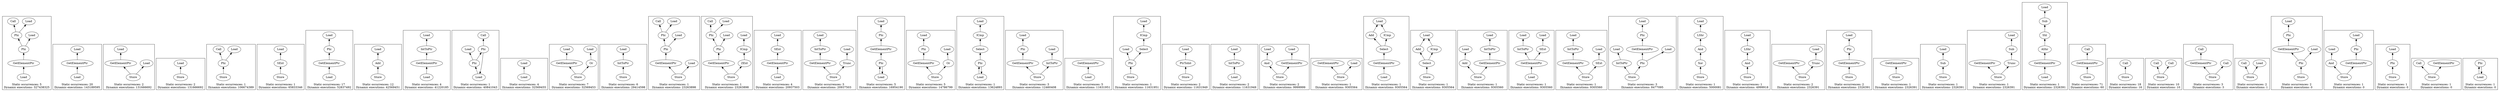strict digraph {
rankdir=BT
subgraph {
"0_48" [label="GetElementPtr"]
"0_47" [label="Phi"]
"0_48" -> "0_47"
{
rank=min
"0_49" [label="Load"]
}
"0_49" -> "0_48"
"0_100" [label="Phi"]
"0_89" [label="Call"]
"0_100" -> "0_89"
"0_98" [label="Load"]
"0_100" -> "0_98"
"0_44" [label="Load"]
"0_47" -> "0_44"
"0_47" -> "0_100"
cluster=true
label="Static occurrences: 5\nDynamic executions: 327438325"
}
subgraph {
"1_87" [label="GetElementPtr"]
"1_86" [label="Load"]
"1_87" -> "1_86"
{
rank=min
"1_88" [label="Load"]
}
"1_88" -> "1_87"
cluster=true
label="Static occurrences: 20\nDynamic executions: 143189595"
}
subgraph {
"2_92" [label="GetElementPtr"]
"2_91" [label="Load"]
"2_92" -> "2_91"
{
rank=min
"2_93" [label="Store"]
}
"2_93" -> "2_92"
"2_90" [label="Load"]
"2_93" -> "2_90"
cluster=true
label="Static occurrences: 2\nDynamic executions: 131666692"
}
subgraph {
{
rank=min
"3_66" [label="Store"]
}
"3_65" [label="Load"]
"3_66" -> "3_65"
cluster=true
label="Static occurrences: 2\nDynamic executions: 131666692"
}
subgraph {
"4_100" [label="Phi"]
"4_89" [label="Call"]
"4_100" -> "4_89"
"4_98" [label="Load"]
"4_100" -> "4_98"
{
rank=min
"4_101" [label="Store"]
}
"4_101" -> "4_100"
cluster=true
label="Static occurrences: 1\nDynamic executions: 106674389"
}
subgraph {
"5_62" [label="SExt"]
"5_61" [label="Load"]
"5_62" -> "5_61"
{
rank=min
"5_63" [label="Store"]
}
"5_63" -> "5_62"
cluster=true
label="Static occurrences: 1\nDynamic executions: 65833346"
}
subgraph {
"6_146" [label="GetElementPtr"]
"6_141" [label="Phi"]
"6_146" -> "6_141"
{
rank=min
"6_147" [label="Load"]
}
"6_147" -> "6_146"
"6_139" [label="Load"]
"6_141" -> "6_139"
cluster=true
label="Static occurrences: 17\nDynamic executions: 52837492"
}
subgraph {
"7_34" [label="Add"]
"7_33" [label="Load"]
"7_34" -> "7_33"
{
rank=min
"7_35" [label="Store"]
}
"7_35" -> "7_34"
cluster=true
label="Static occurrences: 12\nDynamic executions: 42569451"
}
subgraph {
"8_373" [label="GetElementPtr"]
"8_372" [label="IntToPtr"]
"8_373" -> "8_372"
"8_369" [label="Load"]
"8_372" -> "8_369"
{
rank=min
"8_374" [label="Load"]
}
"8_374" -> "8_373"
cluster=true
label="Static occurrences: 4\nDynamic executions: 41220185"
}
subgraph {
{
rank=min
"9_98" [label="Load"]
}
"9_47" [label="Phi"]
"9_98" -> "9_47"
"9_100" [label="Phi"]
"9_89" [label="Call"]
"9_100" -> "9_89"
"9_100" -> "9_98"
"9_44" [label="Load"]
"9_47" -> "9_44"
"9_47" -> "9_100"
cluster=true
label="Static occurrences: 1\nDynamic executions: 40841043"
}
subgraph {
{
rank=min
"10_53" [label="Load"]
}
"10_52" [label="Load"]
"10_53" -> "10_52"
cluster=true
label="Static occurrences: 4\nDynamic executions: 32569455"
}
subgraph {
"11_106" [label="GetElementPtr"]
"11_105" [label="Load"]
"11_106" -> "11_105"
"11_108" [label="Or"]
"11_107" [label="Load"]
"11_108" -> "11_107"
{
rank=min
"11_109" [label="Store"]
}
"11_109" -> "11_106"
"11_109" -> "11_108"
cluster=true
label="Static occurrences: 7\nDynamic executions: 32569453"
}
subgraph {
"12_372" [label="IntToPtr"]
"12_369" [label="Load"]
"12_372" -> "12_369"
{
rank=min
"12_397" [label="Store"]
}
"12_397" -> "12_372"
cluster=true
label="Static occurrences: 6\nDynamic executions: 29414598"
}
subgraph {
"13_51" [label="GetElementPtr"]
"13_47" [label="Phi"]
"13_51" -> "13_47"
"13_100" [label="Phi"]
"13_89" [label="Call"]
"13_100" -> "13_89"
"13_98" [label="Load"]
"13_100" -> "13_98"
"13_44" [label="Load"]
"13_47" -> "13_44"
"13_47" -> "13_100"
{
rank=min
"13_54" [label="Store"]
}
"13_54" -> "13_51"
"13_53" [label="Load"]
"13_54" -> "13_53"
cluster=true
label="Static occurrences: 1\nDynamic executions: 23263898"
}
subgraph {
"14_48" [label="GetElementPtr"]
"14_47" [label="Phi"]
"14_48" -> "14_47"
"14_55" [label="ICmp"]
"14_53" [label="Load"]
"14_55" -> "14_53"
"14_100" [label="Phi"]
"14_89" [label="Call"]
"14_100" -> "14_89"
"14_98" [label="Load"]
"14_100" -> "14_98"
"14_44" [label="Load"]
"14_47" -> "14_44"
"14_47" -> "14_100"
{
rank=min
"14_57" [label="Store"]
}
"14_57" -> "14_48"
"14_56" [label="ZExt"]
"14_57" -> "14_56"
"14_56" -> "14_55"
cluster=true
label="Static occurrences: 1\nDynamic executions: 23263898"
}
subgraph {
"15_166" [label="GetElementPtr"]
"15_165" [label="SExt"]
"15_166" -> "15_165"
{
rank=min
"15_167" [label="Load"]
}
"15_167" -> "15_166"
"15_161" [label="Load"]
"15_165" -> "15_161"
cluster=true
label="Static occurrences: 4\nDynamic executions: 20937503"
}
subgraph {
"16_380" [label="GetElementPtr"]
"16_372" [label="IntToPtr"]
"16_380" -> "16_372"
"16_369" [label="Load"]
"16_372" -> "16_369"
{
rank=min
"16_400" [label="Store"]
}
"16_400" -> "16_380"
"16_399" [label="Trunc"]
"16_400" -> "16_399"
"16_398" [label="Load"]
"16_399" -> "16_398"
cluster=true
label="Static occurrences: 3\nDynamic executions: 20937503"
}
subgraph {
"17_181" [label="GetElementPtr"]
"17_169" [label="Phi"]
"17_181" -> "17_169"
{
rank=min
"17_200" [label="Load"]
}
"17_199" [label="Phi"]
"17_200" -> "17_199"
"17_199" -> "17_181"
"17_199" -> "17_200"
"17_167" [label="Load"]
"17_169" -> "17_167"
cluster=true
label="Static occurrences: 5\nDynamic executions: 16954190"
}
subgraph {
"18_186" [label="GetElementPtr"]
"18_169" [label="Phi"]
"18_186" -> "18_169"
"18_188" [label="Or"]
"18_187" [label="Load"]
"18_188" -> "18_187"
"18_167" [label="Load"]
"18_169" -> "18_167"
{
rank=min
"18_189" [label="Store"]
}
"18_189" -> "18_186"
"18_189" -> "18_188"
cluster=true
label="Static occurrences: 5\nDynamic executions: 14786799"
}
subgraph {
"19_359" [label="ICmp"]
"19_358" [label="Load"]
"19_359" -> "19_358"
{
rank=min
"19_364" [label="Load"]
}
"19_363" [label="Phi"]
"19_364" -> "19_363"
"19_363" -> "19_364"
"19_360" [label="Select"]
"19_363" -> "19_360"
"19_360" -> "19_359"
cluster=true
label="Static occurrences: 1\nDynamic executions: 13624893"
}
subgraph {
"20_401" [label="GetElementPtr"]
"20_389" [label="Phi"]
"20_401" -> "20_389"
"20_372" [label="IntToPtr"]
"20_369" [label="Load"]
"20_372" -> "20_369"
"20_387" [label="Load"]
"20_389" -> "20_387"
{
rank=min
"20_405" [label="Store"]
}
"20_405" -> "20_401"
"20_405" -> "20_372"
cluster=true
label="Static occurrences: 3\nDynamic executions: 12460408"
}
subgraph {
{
rank=min
"21_126" [label="Load"]
}
"21_125" [label="GetElementPtr"]
"21_126" -> "21_125"
cluster=true
label="Static occurrences: 5\nDynamic executions: 11631951"
}
subgraph {
"22_359" [label="ICmp"]
"22_358" [label="Load"]
"22_359" -> "22_358"
"22_363" [label="Phi"]
"22_364" [label="Load"]
"22_363" -> "22_364"
"22_360" [label="Select"]
"22_363" -> "22_360"
"22_360" -> "22_359"
{
rank=min
"22_367" [label="Store"]
}
"22_367" -> "22_363"
cluster=true
label="Static occurrences: 1\nDynamic executions: 11631951"
}
subgraph {
"23_378" [label="PtrToInt"]
"23_377" [label="Load"]
"23_378" -> "23_377"
{
rank=min
"23_379" [label="Store"]
}
"23_379" -> "23_378"
cluster=true
label="Static occurrences: 2\nDynamic executions: 11631949"
}
subgraph {
"24_372" [label="IntToPtr"]
"24_369" [label="Load"]
"24_372" -> "24_369"
{
rank=min
"24_377" [label="Load"]
}
"24_377" -> "24_372"
cluster=true
label="Static occurrences: 2\nDynamic executions: 11631949"
}
subgraph {
"25_246" [label="And"]
"25_245" [label="Load"]
"25_246" -> "25_245"
"25_244" [label="GetElementPtr"]
"25_239" [label="Load"]
"25_244" -> "25_239"
{
rank=min
"25_247" [label="Store"]
}
"25_247" -> "25_246"
"25_247" -> "25_244"
cluster=true
label="Static occurrences: 2\nDynamic executions: 9999999"
}
subgraph {
{
rank=min
"26_303" [label="Store"]
}
"26_302" [label="GetElementPtr"]
"26_303" -> "26_302"
"26_301" [label="Load"]
"26_303" -> "26_301"
cluster=true
label="Static occurrences: 1\nDynamic executions: 9305564"
}
subgraph {
"27_296" [label="Add"]
"27_295" [label="Load"]
"27_296" -> "27_295"
"27_300" [label="GetElementPtr"]
"27_298" [label="Select"]
"27_300" -> "27_298"
"27_297" [label="ICmp"]
"27_297" -> "27_295"
{
rank=min
"27_301" [label="Load"]
}
"27_301" -> "27_300"
"27_298" -> "27_296"
"27_298" -> "27_297"
cluster=true
label="Static occurrences: 1\nDynamic executions: 9305564"
}
subgraph {
"28_296" [label="Add"]
"28_295" [label="Load"]
"28_296" -> "28_295"
"28_297" [label="ICmp"]
"28_297" -> "28_295"
"28_298" [label="Select"]
"28_298" -> "28_296"
"28_298" -> "28_297"
{
rank=min
"28_299" [label="Store"]
}
"28_299" -> "28_298"
cluster=true
label="Static occurrences: 1\nDynamic executions: 9305564"
}
subgraph {
"29_440" [label="Add"]
"29_374" [label="Load"]
"29_440" -> "29_374"
"29_373" [label="GetElementPtr"]
"29_372" [label="IntToPtr"]
"29_373" -> "29_372"
"29_369" [label="Load"]
"29_372" -> "29_369"
{
rank=min
"29_441" [label="Store"]
}
"29_441" -> "29_440"
"29_441" -> "29_373"
cluster=true
label="Static occurrences: 1\nDynamic executions: 9305560"
}
subgraph {
"30_435" [label="GetElementPtr"]
"30_372" [label="IntToPtr"]
"30_435" -> "30_372"
"30_434" [label="SExt"]
"30_435" -> "30_434"
"30_369" [label="Load"]
"30_372" -> "30_369"
{
rank=min
"30_436" [label="Load"]
}
"30_436" -> "30_435"
"30_374" [label="Load"]
"30_434" -> "30_374"
cluster=true
label="Static occurrences: 1\nDynamic executions: 9305560"
}
subgraph {
"31_438" [label="GetElementPtr"]
"31_430" [label="IntToPtr"]
"31_438" -> "31_430"
"31_427" [label="Load"]
"31_430" -> "31_427"
"31_437" [label="SExt"]
"31_436" [label="Load"]
"31_437" -> "31_436"
{
rank=min
"31_439" [label="Store"]
}
"31_439" -> "31_438"
"31_439" -> "31_437"
cluster=true
label="Static occurrences: 1\nDynamic executions: 9305560"
}
subgraph {
"32_401" [label="GetElementPtr"]
"32_389" [label="Phi"]
"32_401" -> "32_389"
"32_372" [label="IntToPtr"]
"32_369" [label="Load"]
"32_372" -> "32_369"
"32_419" [label="Phi"]
"32_419" -> "32_401"
"32_420" [label="Load"]
"32_419" -> "32_420"
"32_387" [label="Load"]
"32_389" -> "32_387"
{
rank=min
"32_423" [label="Store"]
}
"32_423" -> "32_372"
"32_423" -> "32_419"
cluster=true
label="Static occurrences: 3\nDynamic executions: 8477095"
}
subgraph {
"33_236" [label="And"]
"33_235" [label="LShr"]
"33_236" -> "33_235"
"33_232" [label="Load"]
"33_235" -> "33_232"
{
rank=min
"33_257" [label="Store"]
}
"33_256" [label="Xor"]
"33_257" -> "33_256"
"33_256" -> "33_236"
cluster=true
label="Static occurrences: 1\nDynamic executions: 5000081"
}
subgraph {
"34_236" [label="And"]
"34_235" [label="LShr"]
"34_236" -> "34_235"
"34_232" [label="Load"]
"34_235" -> "34_232"
{
rank=min
"34_238" [label="Store"]
}
"34_238" -> "34_236"
cluster=true
label="Static occurrences: 1\nDynamic executions: 4999918"
}
subgraph {
{
rank=min
"35_180" [label="Store"]
}
"35_160" [label="GetElementPtr"]
"35_180" -> "35_160"
"35_179" [label="Trunc"]
"35_180" -> "35_179"
"35_178" [label="Load"]
"35_179" -> "35_178"
cluster=true
label="Static occurrences: 2\nDynamic executions: 2326391"
}
subgraph {
"36_181" [label="GetElementPtr"]
"36_169" [label="Phi"]
"36_181" -> "36_169"
"36_167" [label="Load"]
"36_169" -> "36_167"
{
rank=min
"36_185" [label="Store"]
}
"36_185" -> "36_181"
cluster=true
label="Static occurrences: 2\nDynamic executions: 2326391"
}
subgraph {
{
rank=min
"37_292" [label="Store"]
}
"37_291" [label="GetElementPtr"]
"37_292" -> "37_291"
cluster=true
label="Static occurrences: 1\nDynamic executions: 2326391"
}
subgraph {
{
rank=min
"38_287" [label="Store"]
}
"38_286" [label="Sub"]
"38_287" -> "38_286"
"38_285" [label="Load"]
"38_286" -> "38_285"
cluster=true
label="Static occurrences: 1\nDynamic executions: 2326391"
}
subgraph {
{
rank=min
"39_290" [label="Store"]
}
"39_289" [label="GetElementPtr"]
"39_290" -> "39_289"
"39_288" [label="Trunc"]
"39_290" -> "39_288"
"39_286" [label="Sub"]
"39_285" [label="Load"]
"39_286" -> "39_285"
"39_288" -> "39_286"
cluster=true
label="Static occurrences: 1\nDynamic executions: 2326391"
}
subgraph {
"40_311" [label="AShr"]
"40_310" [label="Shl"]
"40_311" -> "40_310"
"40_312" [label="GetElementPtr"]
"40_312" -> "40_311"
{
rank=min
"40_313" [label="Load"]
}
"40_313" -> "40_312"
"40_286" [label="Sub"]
"40_310" -> "40_286"
"40_285" [label="Load"]
"40_286" -> "40_285"
cluster=true
label="Static occurrences: 1\nDynamic executions: 2326391"
}
subgraph {
"41_6" [label="GetElementPtr"]
"41_0" [label="Call"]
"41_6" -> "41_0"
{
rank=min
"41_7" [label="Store"]
}
"41_7" -> "41_6"
cluster=true
label="Static occurrences: 71\nDynamic executions: 60"
}
subgraph {
{
rank=min
"42_20" [label="Store"]
}
"42_0" [label="Call"]
"42_20" -> "42_0"
cluster=true
label="Static occurrences: 18\nDynamic executions: 16"
}
subgraph {
{
rank=min
"43_620" [label="Store"]
}
"43_607" [label="Call"]
"43_620" -> "43_607"
"43_617" [label="Call"]
"43_620" -> "43_617"
cluster=true
label="Static occurrences: 10\nDynamic executions: 10"
}
subgraph {
"44_634" [label="GetElementPtr"]
"44_627" [label="Call"]
"44_634" -> "44_627"
{
rank=min
"44_635" [label="Store"]
}
"44_617" [label="Call"]
"44_635" -> "44_617"
"44_635" -> "44_634"
cluster=true
label="Static occurrences: 3\nDynamic executions: 3"
}
subgraph {
{
rank=min
"45_5" [label="Store"]
}
"45_0" [label="Call"]
"45_5" -> "45_0"
"45_4" [label="Load"]
"45_5" -> "45_4"
cluster=true
label="Static occurrences: 2\nDynamic executions: 1"
}
subgraph {
"46_181" [label="GetElementPtr"]
"46_169" [label="Phi"]
"46_181" -> "46_169"
"46_199" [label="Phi"]
"46_199" -> "46_181"
"46_200" [label="Load"]
"46_199" -> "46_200"
"46_167" [label="Load"]
"46_169" -> "46_167"
{
rank=min
"46_203" [label="Store"]
}
"46_203" -> "46_199"
cluster=true
label="Static occurrences: 2\nDynamic executions: 0"
}
subgraph {
"47_148" [label="And"]
"47_147" [label="Load"]
"47_148" -> "47_147"
"47_146" [label="GetElementPtr"]
"47_141" [label="Phi"]
"47_146" -> "47_141"
"47_139" [label="Load"]
"47_141" -> "47_139"
{
rank=min
"47_149" [label="Store"]
}
"47_149" -> "47_148"
"47_149" -> "47_146"
cluster=true
label="Static occurrences: 1\nDynamic executions: 0"
}
subgraph {
"48_211" [label="Phi"]
"48_212" [label="Load"]
"48_211" -> "48_212"
{
rank=min
"48_215" [label="Store"]
}
"48_215" -> "48_211"
cluster=true
label="Static occurrences: 1\nDynamic executions: 0"
}
subgraph {
{
rank=min
"49_3" [label="Store"]
}
"49_0" [label="Call"]
"49_3" -> "49_0"
"49_2" [label="GetElementPtr"]
"49_3" -> "49_2"
cluster=true
label="Static occurrences: 1\nDynamic executions: 0"
}
subgraph {
{
rank=min
"50_212" [label="Load"]
}
"50_211" [label="Phi"]
"50_212" -> "50_211"
"50_211" -> "50_212"
cluster=true
label="Static occurrences: 1\nDynamic executions: 0"
}
}

